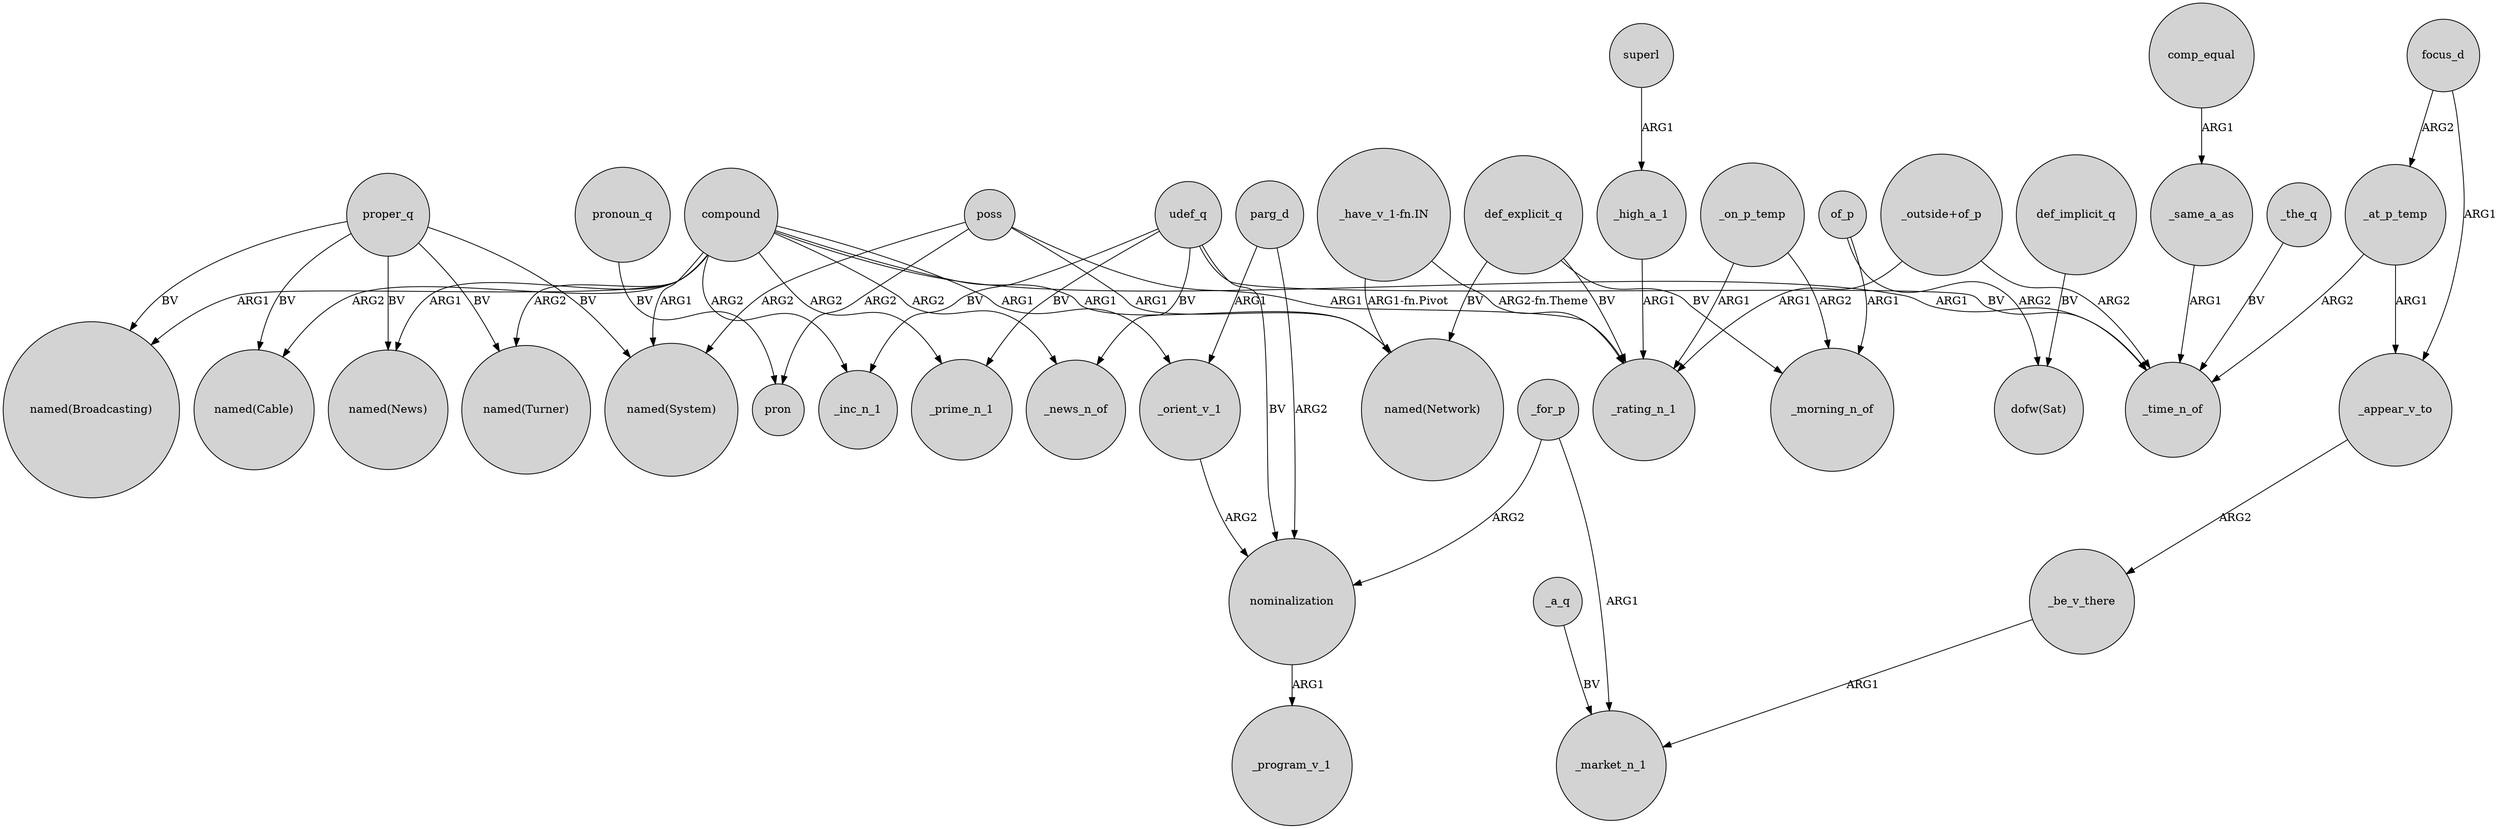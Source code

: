 digraph {
	node [shape=circle style=filled]
	compound -> "named(News)" [label=ARG1]
	focus_d -> _at_p_temp [label=ARG2]
	proper_q -> "named(Turner)" [label=BV]
	udef_q -> _inc_n_1 [label=BV]
	compound -> _time_n_of [label=ARG1]
	poss -> pron [label=ARG2]
	_high_a_1 -> _rating_n_1 [label=ARG1]
	_on_p_temp -> _rating_n_1 [label=ARG1]
	_appear_v_to -> _be_v_there [label=ARG2]
	parg_d -> _orient_v_1 [label=ARG1]
	proper_q -> "named(Broadcasting)" [label=BV]
	poss -> "named(Network)" [label=ARG1]
	superl -> _high_a_1 [label=ARG1]
	def_implicit_q -> "dofw(Sat)" [label=BV]
	compound -> "named(Broadcasting)" [label=ARG1]
	def_explicit_q -> "named(Network)" [label=BV]
	_for_p -> nominalization [label=ARG2]
	poss -> _rating_n_1 [label=ARG1]
	_at_p_temp -> _time_n_of [label=ARG2]
	"_outside+of_p" -> _time_n_of [label=ARG2]
	compound -> _prime_n_1 [label=ARG2]
	compound -> "named(Turner)" [label=ARG2]
	_for_p -> _market_n_1 [label=ARG1]
	of_p -> "dofw(Sat)" [label=ARG2]
	nominalization -> _program_v_1 [label=ARG1]
	proper_q -> "named(News)" [label=BV]
	compound -> "named(Network)" [label=ARG1]
	pronoun_q -> pron [label=BV]
	_the_q -> _time_n_of [label=BV]
	comp_equal -> _same_a_as [label=ARG1]
	compound -> "named(Cable)" [label=ARG2]
	proper_q -> "named(Cable)" [label=BV]
	_at_p_temp -> _appear_v_to [label=ARG1]
	parg_d -> nominalization [label=ARG2]
	compound -> _news_n_of [label=ARG2]
	udef_q -> _time_n_of [label=BV]
	poss -> "named(System)" [label=ARG2]
	udef_q -> nominalization [label=BV]
	_be_v_there -> _market_n_1 [label=ARG1]
	"_have_v_1-fn.IN" -> "named(Network)" [label="ARG1-fn.Pivot"]
	compound -> _orient_v_1 [label=ARG1]
	_a_q -> _market_n_1 [label=BV]
	def_explicit_q -> _morning_n_of [label=BV]
	proper_q -> "named(System)" [label=BV]
	compound -> "named(System)" [label=ARG1]
	def_explicit_q -> _rating_n_1 [label=BV]
	"_have_v_1-fn.IN" -> _rating_n_1 [label="ARG2-fn.Theme"]
	udef_q -> _news_n_of [label=BV]
	focus_d -> _appear_v_to [label=ARG1]
	udef_q -> _prime_n_1 [label=BV]
	_same_a_as -> _time_n_of [label=ARG1]
	of_p -> _morning_n_of [label=ARG1]
	_orient_v_1 -> nominalization [label=ARG2]
	compound -> _inc_n_1 [label=ARG2]
	_on_p_temp -> _morning_n_of [label=ARG2]
	"_outside+of_p" -> _rating_n_1 [label=ARG1]
}
